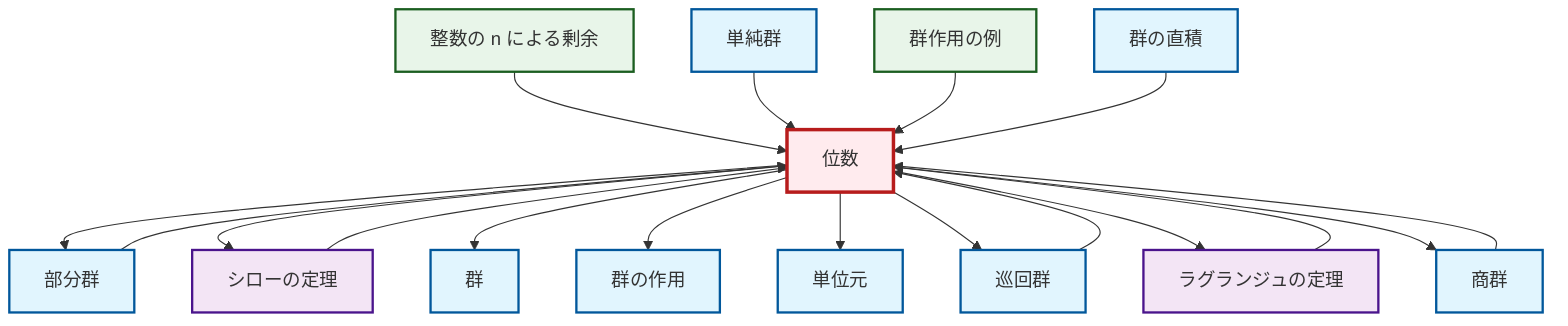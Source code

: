 graph TD
    classDef definition fill:#e1f5fe,stroke:#01579b,stroke-width:2px
    classDef theorem fill:#f3e5f5,stroke:#4a148c,stroke-width:2px
    classDef axiom fill:#fff3e0,stroke:#e65100,stroke-width:2px
    classDef example fill:#e8f5e9,stroke:#1b5e20,stroke-width:2px
    classDef current fill:#ffebee,stroke:#b71c1c,stroke-width:3px
    def-direct-product["群の直積"]:::definition
    def-subgroup["部分群"]:::definition
    thm-lagrange["ラグランジュの定理"]:::theorem
    thm-sylow["シローの定理"]:::theorem
    def-simple-group["単純群"]:::definition
    def-quotient-group["商群"]:::definition
    ex-quotient-integers-mod-n["整数の n による剰余"]:::example
    def-group["群"]:::definition
    def-group-action["群の作用"]:::definition
    def-identity-element["単位元"]:::definition
    def-order["位数"]:::definition
    ex-group-action-examples["群作用の例"]:::example
    def-cyclic-group["巡回群"]:::definition
    def-order --> def-subgroup
    def-quotient-group --> def-order
    ex-quotient-integers-mod-n --> def-order
    def-order --> thm-sylow
    def-order --> def-group
    def-order --> def-group-action
    thm-sylow --> def-order
    def-simple-group --> def-order
    thm-lagrange --> def-order
    ex-group-action-examples --> def-order
    def-order --> def-identity-element
    def-cyclic-group --> def-order
    def-order --> def-cyclic-group
    def-direct-product --> def-order
    def-subgroup --> def-order
    def-order --> thm-lagrange
    def-order --> def-quotient-group
    class def-order current